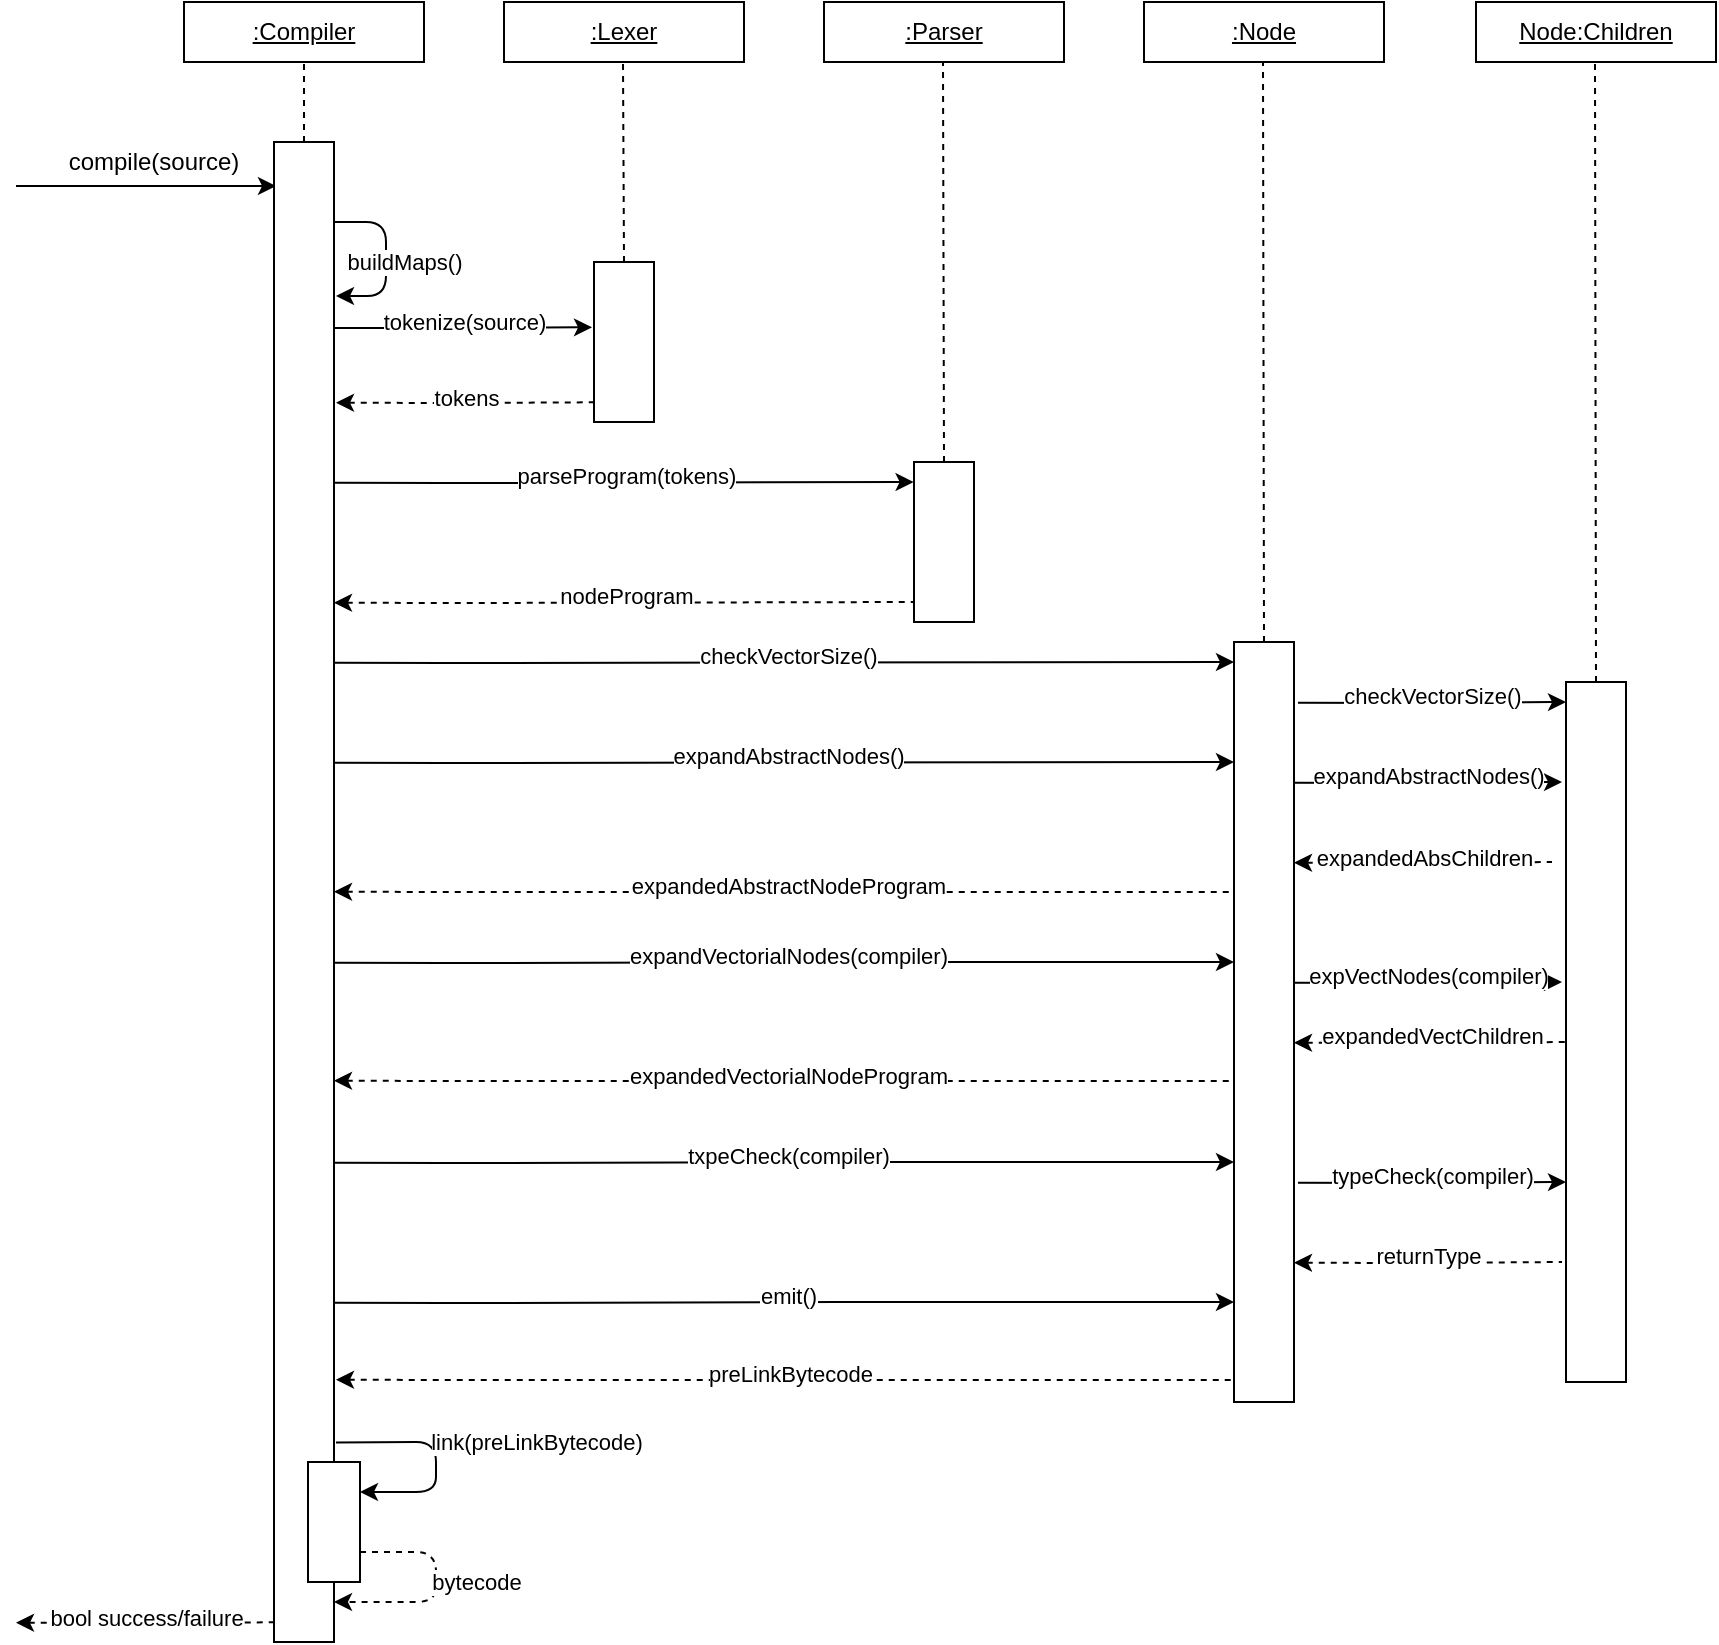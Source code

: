 <mxfile version="12.3.7" type="device" pages="1"><diagram id="r3Ngdt9TqH5kGH6x86Ce" name="Page-1"><mxGraphModel dx="1107" dy="646" grid="1" gridSize="10" guides="1" tooltips="1" connect="1" arrows="1" fold="1" page="1" pageScale="1" pageWidth="1169" pageHeight="827" math="0" shadow="0"><root><mxCell id="0"/><mxCell id="1" parent="0"/><mxCell id="fvOcmthNvYgFlxHQagzH-2" value="&lt;u&gt;:Compiler&lt;/u&gt;" style="rounded=0;whiteSpace=wrap;html=1;" vertex="1" parent="1"><mxGeometry x="94" width="120" height="30" as="geometry"/></mxCell><mxCell id="fvOcmthNvYgFlxHQagzH-3" value="" style="endArrow=classic;html=1;endFill=1;" edge="1" parent="1"><mxGeometry width="50" height="50" relative="1" as="geometry"><mxPoint x="10" y="92" as="sourcePoint"/><mxPoint x="140" y="92" as="targetPoint"/></mxGeometry></mxCell><mxCell id="fvOcmthNvYgFlxHQagzH-4" value="&lt;u&gt;:Lexer&lt;/u&gt;" style="rounded=0;whiteSpace=wrap;html=1;" vertex="1" parent="1"><mxGeometry x="254" width="120" height="30" as="geometry"/></mxCell><mxCell id="fvOcmthNvYgFlxHQagzH-5" value="" style="rounded=0;whiteSpace=wrap;html=1;" vertex="1" parent="1"><mxGeometry x="139" y="70" width="30" height="750" as="geometry"/></mxCell><mxCell id="fvOcmthNvYgFlxHQagzH-6" value="" style="endArrow=none;dashed=1;html=1;entryX=0.5;entryY=1;entryDx=0;entryDy=0;exitX=0.5;exitY=0;exitDx=0;exitDy=0;" edge="1" parent="1" source="fvOcmthNvYgFlxHQagzH-5" target="fvOcmthNvYgFlxHQagzH-2"><mxGeometry width="50" height="50" relative="1" as="geometry"><mxPoint x="34" y="210" as="sourcePoint"/><mxPoint x="84" y="160" as="targetPoint"/></mxGeometry></mxCell><mxCell id="fvOcmthNvYgFlxHQagzH-7" value="compile(source)" style="text;html=1;strokeColor=none;fillColor=none;align=center;verticalAlign=middle;whiteSpace=wrap;rounded=0;" vertex="1" parent="1"><mxGeometry x="24" y="70" width="110" height="20" as="geometry"/></mxCell><mxCell id="fvOcmthNvYgFlxHQagzH-10" value="buildMaps()" style="endArrow=classic;html=1;" edge="1" parent="1"><mxGeometry x="0.045" y="9" width="50" height="50" relative="1" as="geometry"><mxPoint x="169" y="110" as="sourcePoint"/><mxPoint x="170" y="147" as="targetPoint"/><Array as="points"><mxPoint x="195" y="110"/><mxPoint x="195" y="147"/></Array><mxPoint as="offset"/></mxGeometry></mxCell><mxCell id="fvOcmthNvYgFlxHQagzH-12" value="" style="rounded=0;whiteSpace=wrap;html=1;" vertex="1" parent="1"><mxGeometry x="299" y="130" width="30" height="80" as="geometry"/></mxCell><mxCell id="fvOcmthNvYgFlxHQagzH-13" value="" style="endArrow=none;dashed=1;html=1;entryX=0.5;entryY=1;entryDx=0;entryDy=0;exitX=0.5;exitY=0;exitDx=0;exitDy=0;" edge="1" parent="1" source="fvOcmthNvYgFlxHQagzH-12"><mxGeometry width="50" height="50" relative="1" as="geometry"><mxPoint x="313.5" y="70" as="sourcePoint"/><mxPoint x="313.5" y="30" as="targetPoint"/></mxGeometry></mxCell><mxCell id="fvOcmthNvYgFlxHQagzH-14" value="tokenize(source)" style="endArrow=classic;html=1;entryX=-0.033;entryY=0.408;entryDx=0;entryDy=0;entryPerimeter=0;" edge="1" parent="1" target="fvOcmthNvYgFlxHQagzH-12"><mxGeometry x="0.008" y="3" width="50" height="50" relative="1" as="geometry"><mxPoint x="169" y="163" as="sourcePoint"/><mxPoint x="274" y="170" as="targetPoint"/><Array as="points"><mxPoint x="234" y="163"/></Array><mxPoint as="offset"/></mxGeometry></mxCell><mxCell id="fvOcmthNvYgFlxHQagzH-16" value="tokens" style="endArrow=none;html=1;entryX=-0.033;entryY=0.408;entryDx=0;entryDy=0;entryPerimeter=0;exitX=1;exitY=0.258;exitDx=0;exitDy=0;exitPerimeter=0;startArrow=classic;startFill=1;endFill=0;dashed=1;" edge="1" parent="1"><mxGeometry x="0.008" y="3" width="50" height="50" relative="1" as="geometry"><mxPoint x="170" y="200.38" as="sourcePoint"/><mxPoint x="299.01" y="200.14" as="targetPoint"/><Array as="points"><mxPoint x="235" y="200.5"/></Array><mxPoint as="offset"/></mxGeometry></mxCell><mxCell id="fvOcmthNvYgFlxHQagzH-18" value="&lt;u&gt;:Parser&lt;/u&gt;" style="rounded=0;whiteSpace=wrap;html=1;" vertex="1" parent="1"><mxGeometry x="414" width="120" height="30" as="geometry"/></mxCell><mxCell id="fvOcmthNvYgFlxHQagzH-19" value="" style="rounded=0;whiteSpace=wrap;html=1;" vertex="1" parent="1"><mxGeometry x="459" y="230" width="30" height="80" as="geometry"/></mxCell><mxCell id="fvOcmthNvYgFlxHQagzH-20" value="" style="endArrow=none;dashed=1;html=1;entryX=0.5;entryY=1;entryDx=0;entryDy=0;exitX=0.5;exitY=0;exitDx=0;exitDy=0;" edge="1" parent="1" source="fvOcmthNvYgFlxHQagzH-19"><mxGeometry width="50" height="50" relative="1" as="geometry"><mxPoint x="473.5" y="70" as="sourcePoint"/><mxPoint x="473.5" y="30" as="targetPoint"/></mxGeometry></mxCell><mxCell id="fvOcmthNvYgFlxHQagzH-21" value="parseProgram(tokens)" style="endArrow=classic;html=1;entryX=-0.007;entryY=0.125;entryDx=0;entryDy=0;entryPerimeter=0;exitX=1;exitY=0.258;exitDx=0;exitDy=0;exitPerimeter=0;" edge="1" parent="1" target="fvOcmthNvYgFlxHQagzH-19"><mxGeometry x="0.008" y="3" width="50" height="50" relative="1" as="geometry"><mxPoint x="169" y="240.38" as="sourcePoint"/><mxPoint x="298.01" y="240.14" as="targetPoint"/><Array as="points"><mxPoint x="234" y="240.5"/></Array><mxPoint as="offset"/></mxGeometry></mxCell><mxCell id="fvOcmthNvYgFlxHQagzH-22" value="nodeProgram" style="endArrow=none;html=1;entryX=-0.007;entryY=0.125;entryDx=0;entryDy=0;entryPerimeter=0;exitX=1;exitY=0.258;exitDx=0;exitDy=0;exitPerimeter=0;startArrow=classic;startFill=1;endFill=0;dashed=1;" edge="1" parent="1"><mxGeometry x="0.008" y="3" width="50" height="50" relative="1" as="geometry"><mxPoint x="169" y="300.38" as="sourcePoint"/><mxPoint x="458.79" y="300" as="targetPoint"/><Array as="points"><mxPoint x="234" y="300.5"/></Array><mxPoint as="offset"/></mxGeometry></mxCell><mxCell id="fvOcmthNvYgFlxHQagzH-23" value="bool success/failure" style="endArrow=none;html=1;entryX=-0.033;entryY=0.408;entryDx=0;entryDy=0;entryPerimeter=0;exitX=1;exitY=0.258;exitDx=0;exitDy=0;exitPerimeter=0;startArrow=classic;startFill=1;endFill=0;dashed=1;" edge="1" parent="1"><mxGeometry x="0.008" y="3" width="50" height="50" relative="1" as="geometry"><mxPoint x="10" y="810.38" as="sourcePoint"/><mxPoint x="139.01" y="810.14" as="targetPoint"/><Array as="points"><mxPoint x="75" y="810.5"/></Array><mxPoint as="offset"/></mxGeometry></mxCell><mxCell id="fvOcmthNvYgFlxHQagzH-24" value="&lt;u&gt;:Node&lt;/u&gt;" style="rounded=0;whiteSpace=wrap;html=1;" vertex="1" parent="1"><mxGeometry x="574" width="120" height="30" as="geometry"/></mxCell><mxCell id="fvOcmthNvYgFlxHQagzH-25" value="" style="rounded=0;whiteSpace=wrap;html=1;" vertex="1" parent="1"><mxGeometry x="619" y="320" width="30" height="380" as="geometry"/></mxCell><mxCell id="fvOcmthNvYgFlxHQagzH-26" value="" style="endArrow=none;dashed=1;html=1;entryX=0.5;entryY=1;entryDx=0;entryDy=0;exitX=0.5;exitY=0;exitDx=0;exitDy=0;" edge="1" parent="1" source="fvOcmthNvYgFlxHQagzH-25"><mxGeometry width="50" height="50" relative="1" as="geometry"><mxPoint x="633.5" y="70" as="sourcePoint"/><mxPoint x="633.5" y="30" as="targetPoint"/></mxGeometry></mxCell><mxCell id="fvOcmthNvYgFlxHQagzH-28" value="&lt;u&gt;Node:Children&lt;/u&gt;" style="rounded=0;whiteSpace=wrap;html=1;" vertex="1" parent="1"><mxGeometry x="740" width="120" height="30" as="geometry"/></mxCell><mxCell id="fvOcmthNvYgFlxHQagzH-29" value="" style="rounded=0;whiteSpace=wrap;html=1;" vertex="1" parent="1"><mxGeometry x="785" y="340" width="30" height="350" as="geometry"/></mxCell><mxCell id="fvOcmthNvYgFlxHQagzH-30" value="" style="endArrow=none;dashed=1;html=1;entryX=0.5;entryY=1;entryDx=0;entryDy=0;exitX=0.5;exitY=0;exitDx=0;exitDy=0;" edge="1" parent="1" source="fvOcmthNvYgFlxHQagzH-29"><mxGeometry width="50" height="50" relative="1" as="geometry"><mxPoint x="799.5" y="70" as="sourcePoint"/><mxPoint x="799.5" y="30" as="targetPoint"/></mxGeometry></mxCell><mxCell id="fvOcmthNvYgFlxHQagzH-31" value="checkVectorSize()" style="endArrow=classic;html=1;exitX=1;exitY=0.258;exitDx=0;exitDy=0;exitPerimeter=0;" edge="1" parent="1"><mxGeometry x="0.008" y="3" width="50" height="50" relative="1" as="geometry"><mxPoint x="169" y="330.38" as="sourcePoint"/><mxPoint x="619" y="330" as="targetPoint"/><Array as="points"><mxPoint x="234" y="330.5"/></Array><mxPoint as="offset"/></mxGeometry></mxCell><mxCell id="fvOcmthNvYgFlxHQagzH-32" value="checkVectorSize()" style="endArrow=classic;html=1;exitX=1;exitY=0.258;exitDx=0;exitDy=0;exitPerimeter=0;" edge="1" parent="1"><mxGeometry x="0.008" y="3" width="50" height="50" relative="1" as="geometry"><mxPoint x="651" y="350.38" as="sourcePoint"/><mxPoint x="785" y="350" as="targetPoint"/><Array as="points"><mxPoint x="716" y="350.5"/></Array><mxPoint as="offset"/></mxGeometry></mxCell><mxCell id="fvOcmthNvYgFlxHQagzH-37" value="expandAbstractNodes()" style="endArrow=classic;html=1;exitX=1;exitY=0.258;exitDx=0;exitDy=0;exitPerimeter=0;" edge="1" parent="1"><mxGeometry x="0.008" y="3" width="50" height="50" relative="1" as="geometry"><mxPoint x="169" y="380.38" as="sourcePoint"/><mxPoint x="619" y="380" as="targetPoint"/><Array as="points"><mxPoint x="234" y="380.5"/></Array><mxPoint as="offset"/></mxGeometry></mxCell><mxCell id="fvOcmthNvYgFlxHQagzH-38" value="expandAbstractNodes()" style="endArrow=classic;html=1;exitX=1;exitY=0.258;exitDx=0;exitDy=0;exitPerimeter=0;" edge="1" parent="1"><mxGeometry x="0.008" y="3" width="50" height="50" relative="1" as="geometry"><mxPoint x="649" y="390.38" as="sourcePoint"/><mxPoint x="783" y="390" as="targetPoint"/><Array as="points"><mxPoint x="714" y="390.5"/></Array><mxPoint as="offset"/></mxGeometry></mxCell><mxCell id="fvOcmthNvYgFlxHQagzH-39" value="expandedAbsChildren" style="endArrow=none;html=1;exitX=1;exitY=0.258;exitDx=0;exitDy=0;exitPerimeter=0;startArrow=classic;startFill=1;endFill=0;dashed=1;" edge="1" parent="1"><mxGeometry x="0.008" y="3" width="50" height="50" relative="1" as="geometry"><mxPoint x="649" y="430.38" as="sourcePoint"/><mxPoint x="778" y="430" as="targetPoint"/><Array as="points"><mxPoint x="714" y="430.5"/></Array><mxPoint as="offset"/></mxGeometry></mxCell><mxCell id="fvOcmthNvYgFlxHQagzH-42" value="expandedAbstractNodeProgram" style="endArrow=none;html=1;exitX=1;exitY=0.258;exitDx=0;exitDy=0;exitPerimeter=0;startArrow=classic;startFill=1;endFill=0;dashed=1;" edge="1" parent="1"><mxGeometry x="0.008" y="3" width="50" height="50" relative="1" as="geometry"><mxPoint x="169" y="444.88" as="sourcePoint"/><mxPoint x="619" y="445" as="targetPoint"/><Array as="points"><mxPoint x="234" y="445"/></Array><mxPoint as="offset"/></mxGeometry></mxCell><mxCell id="fvOcmthNvYgFlxHQagzH-43" value="expandVectorialNodes(compiler)" style="endArrow=classic;html=1;exitX=1;exitY=0.258;exitDx=0;exitDy=0;exitPerimeter=0;" edge="1" parent="1"><mxGeometry x="0.008" y="3" width="50" height="50" relative="1" as="geometry"><mxPoint x="169" y="480.38" as="sourcePoint"/><mxPoint x="619" y="480" as="targetPoint"/><Array as="points"><mxPoint x="234" y="480.5"/><mxPoint x="430" y="480"/></Array><mxPoint as="offset"/></mxGeometry></mxCell><mxCell id="fvOcmthNvYgFlxHQagzH-44" value="expVectNodes(compiler)" style="endArrow=classic;html=1;exitX=1;exitY=0.258;exitDx=0;exitDy=0;exitPerimeter=0;" edge="1" parent="1"><mxGeometry x="0.008" y="3" width="50" height="50" relative="1" as="geometry"><mxPoint x="649" y="490.38" as="sourcePoint"/><mxPoint x="783" y="490" as="targetPoint"/><Array as="points"><mxPoint x="714" y="490.5"/></Array><mxPoint as="offset"/></mxGeometry></mxCell><mxCell id="fvOcmthNvYgFlxHQagzH-46" value="expandedVectChildren" style="endArrow=none;html=1;exitX=1;exitY=0.258;exitDx=0;exitDy=0;exitPerimeter=0;startArrow=classic;startFill=1;endFill=0;dashed=1;" edge="1" parent="1"><mxGeometry x="0.008" y="3" width="50" height="50" relative="1" as="geometry"><mxPoint x="649" y="520.38" as="sourcePoint"/><mxPoint x="787" y="520" as="targetPoint"/><Array as="points"><mxPoint x="714" y="520.5"/></Array><mxPoint as="offset"/></mxGeometry></mxCell><mxCell id="fvOcmthNvYgFlxHQagzH-47" value="expandedVectorialNodeProgram" style="endArrow=none;html=1;exitX=1;exitY=0.258;exitDx=0;exitDy=0;exitPerimeter=0;startArrow=classic;startFill=1;endFill=0;dashed=1;" edge="1" parent="1"><mxGeometry x="0.008" y="3" width="50" height="50" relative="1" as="geometry"><mxPoint x="169" y="539.38" as="sourcePoint"/><mxPoint x="619" y="539.5" as="targetPoint"/><Array as="points"><mxPoint x="234" y="539.5"/></Array><mxPoint as="offset"/></mxGeometry></mxCell><mxCell id="fvOcmthNvYgFlxHQagzH-48" value="txpeCheck(compiler)" style="endArrow=classic;html=1;exitX=1;exitY=0.258;exitDx=0;exitDy=0;exitPerimeter=0;" edge="1" parent="1"><mxGeometry x="0.008" y="3" width="50" height="50" relative="1" as="geometry"><mxPoint x="169" y="580.38" as="sourcePoint"/><mxPoint x="619" y="580" as="targetPoint"/><Array as="points"><mxPoint x="234" y="580.5"/><mxPoint x="430" y="580"/></Array><mxPoint as="offset"/></mxGeometry></mxCell><mxCell id="fvOcmthNvYgFlxHQagzH-50" value="typeCheck(compiler)" style="endArrow=classic;html=1;exitX=1;exitY=0.258;exitDx=0;exitDy=0;exitPerimeter=0;" edge="1" parent="1"><mxGeometry x="0.008" y="3" width="50" height="50" relative="1" as="geometry"><mxPoint x="651" y="590.38" as="sourcePoint"/><mxPoint x="785" y="590" as="targetPoint"/><Array as="points"><mxPoint x="716" y="590.5"/></Array><mxPoint as="offset"/></mxGeometry></mxCell><mxCell id="fvOcmthNvYgFlxHQagzH-51" value="returnType" style="endArrow=none;html=1;exitX=1;exitY=0.258;exitDx=0;exitDy=0;exitPerimeter=0;startArrow=classic;startFill=1;endFill=0;dashed=1;" edge="1" parent="1"><mxGeometry x="0.008" y="3" width="50" height="50" relative="1" as="geometry"><mxPoint x="649" y="630.38" as="sourcePoint"/><mxPoint x="783" y="630" as="targetPoint"/><Array as="points"><mxPoint x="714" y="630.5"/></Array><mxPoint as="offset"/></mxGeometry></mxCell><mxCell id="fvOcmthNvYgFlxHQagzH-54" value="emit()" style="endArrow=classic;html=1;exitX=1;exitY=0.258;exitDx=0;exitDy=0;exitPerimeter=0;" edge="1" parent="1"><mxGeometry x="0.008" y="3" width="50" height="50" relative="1" as="geometry"><mxPoint x="169" y="650.38" as="sourcePoint"/><mxPoint x="619" y="650" as="targetPoint"/><Array as="points"><mxPoint x="234" y="650.5"/><mxPoint x="430" y="650"/></Array><mxPoint as="offset"/></mxGeometry></mxCell><mxCell id="fvOcmthNvYgFlxHQagzH-55" value="preLinkBytecode" style="endArrow=none;html=1;exitX=1;exitY=0.258;exitDx=0;exitDy=0;exitPerimeter=0;startArrow=classic;startFill=1;endFill=0;dashed=1;" edge="1" parent="1"><mxGeometry x="0.008" y="3" width="50" height="50" relative="1" as="geometry"><mxPoint x="170" y="688.88" as="sourcePoint"/><mxPoint x="620" y="689" as="targetPoint"/><Array as="points"><mxPoint x="235" y="689"/></Array><mxPoint as="offset"/></mxGeometry></mxCell><mxCell id="fvOcmthNvYgFlxHQagzH-56" value="" style="rounded=0;whiteSpace=wrap;html=1;" vertex="1" parent="1"><mxGeometry x="156" y="730" width="26" height="60" as="geometry"/></mxCell><mxCell id="fvOcmthNvYgFlxHQagzH-57" value="link(preLinkBytecode)" style="endArrow=classic;html=1;exitX=1.033;exitY=0.867;exitDx=0;exitDy=0;exitPerimeter=0;entryX=1;entryY=0.25;entryDx=0;entryDy=0;" edge="1" parent="1" source="fvOcmthNvYgFlxHQagzH-5" target="fvOcmthNvYgFlxHQagzH-56"><mxGeometry x="-0.115" y="-50" width="50" height="50" relative="1" as="geometry"><mxPoint x="250" y="770" as="sourcePoint"/><mxPoint x="300" y="720" as="targetPoint"/><Array as="points"><mxPoint x="220" y="720"/><mxPoint x="220" y="745"/></Array><mxPoint x="100" as="offset"/></mxGeometry></mxCell><mxCell id="fvOcmthNvYgFlxHQagzH-58" value="bytecode" style="endArrow=classic;html=1;exitX=1;exitY=0.75;exitDx=0;exitDy=0;dashed=1;" edge="1" parent="1" source="fvOcmthNvYgFlxHQagzH-56"><mxGeometry x="0.105" y="-22" width="50" height="50" relative="1" as="geometry"><mxPoint x="240" y="810" as="sourcePoint"/><mxPoint x="169" y="800" as="targetPoint"/><Array as="points"><mxPoint x="220" y="775"/><mxPoint x="220" y="800"/></Array><mxPoint x="20" y="12" as="offset"/></mxGeometry></mxCell></root></mxGraphModel></diagram></mxfile>
